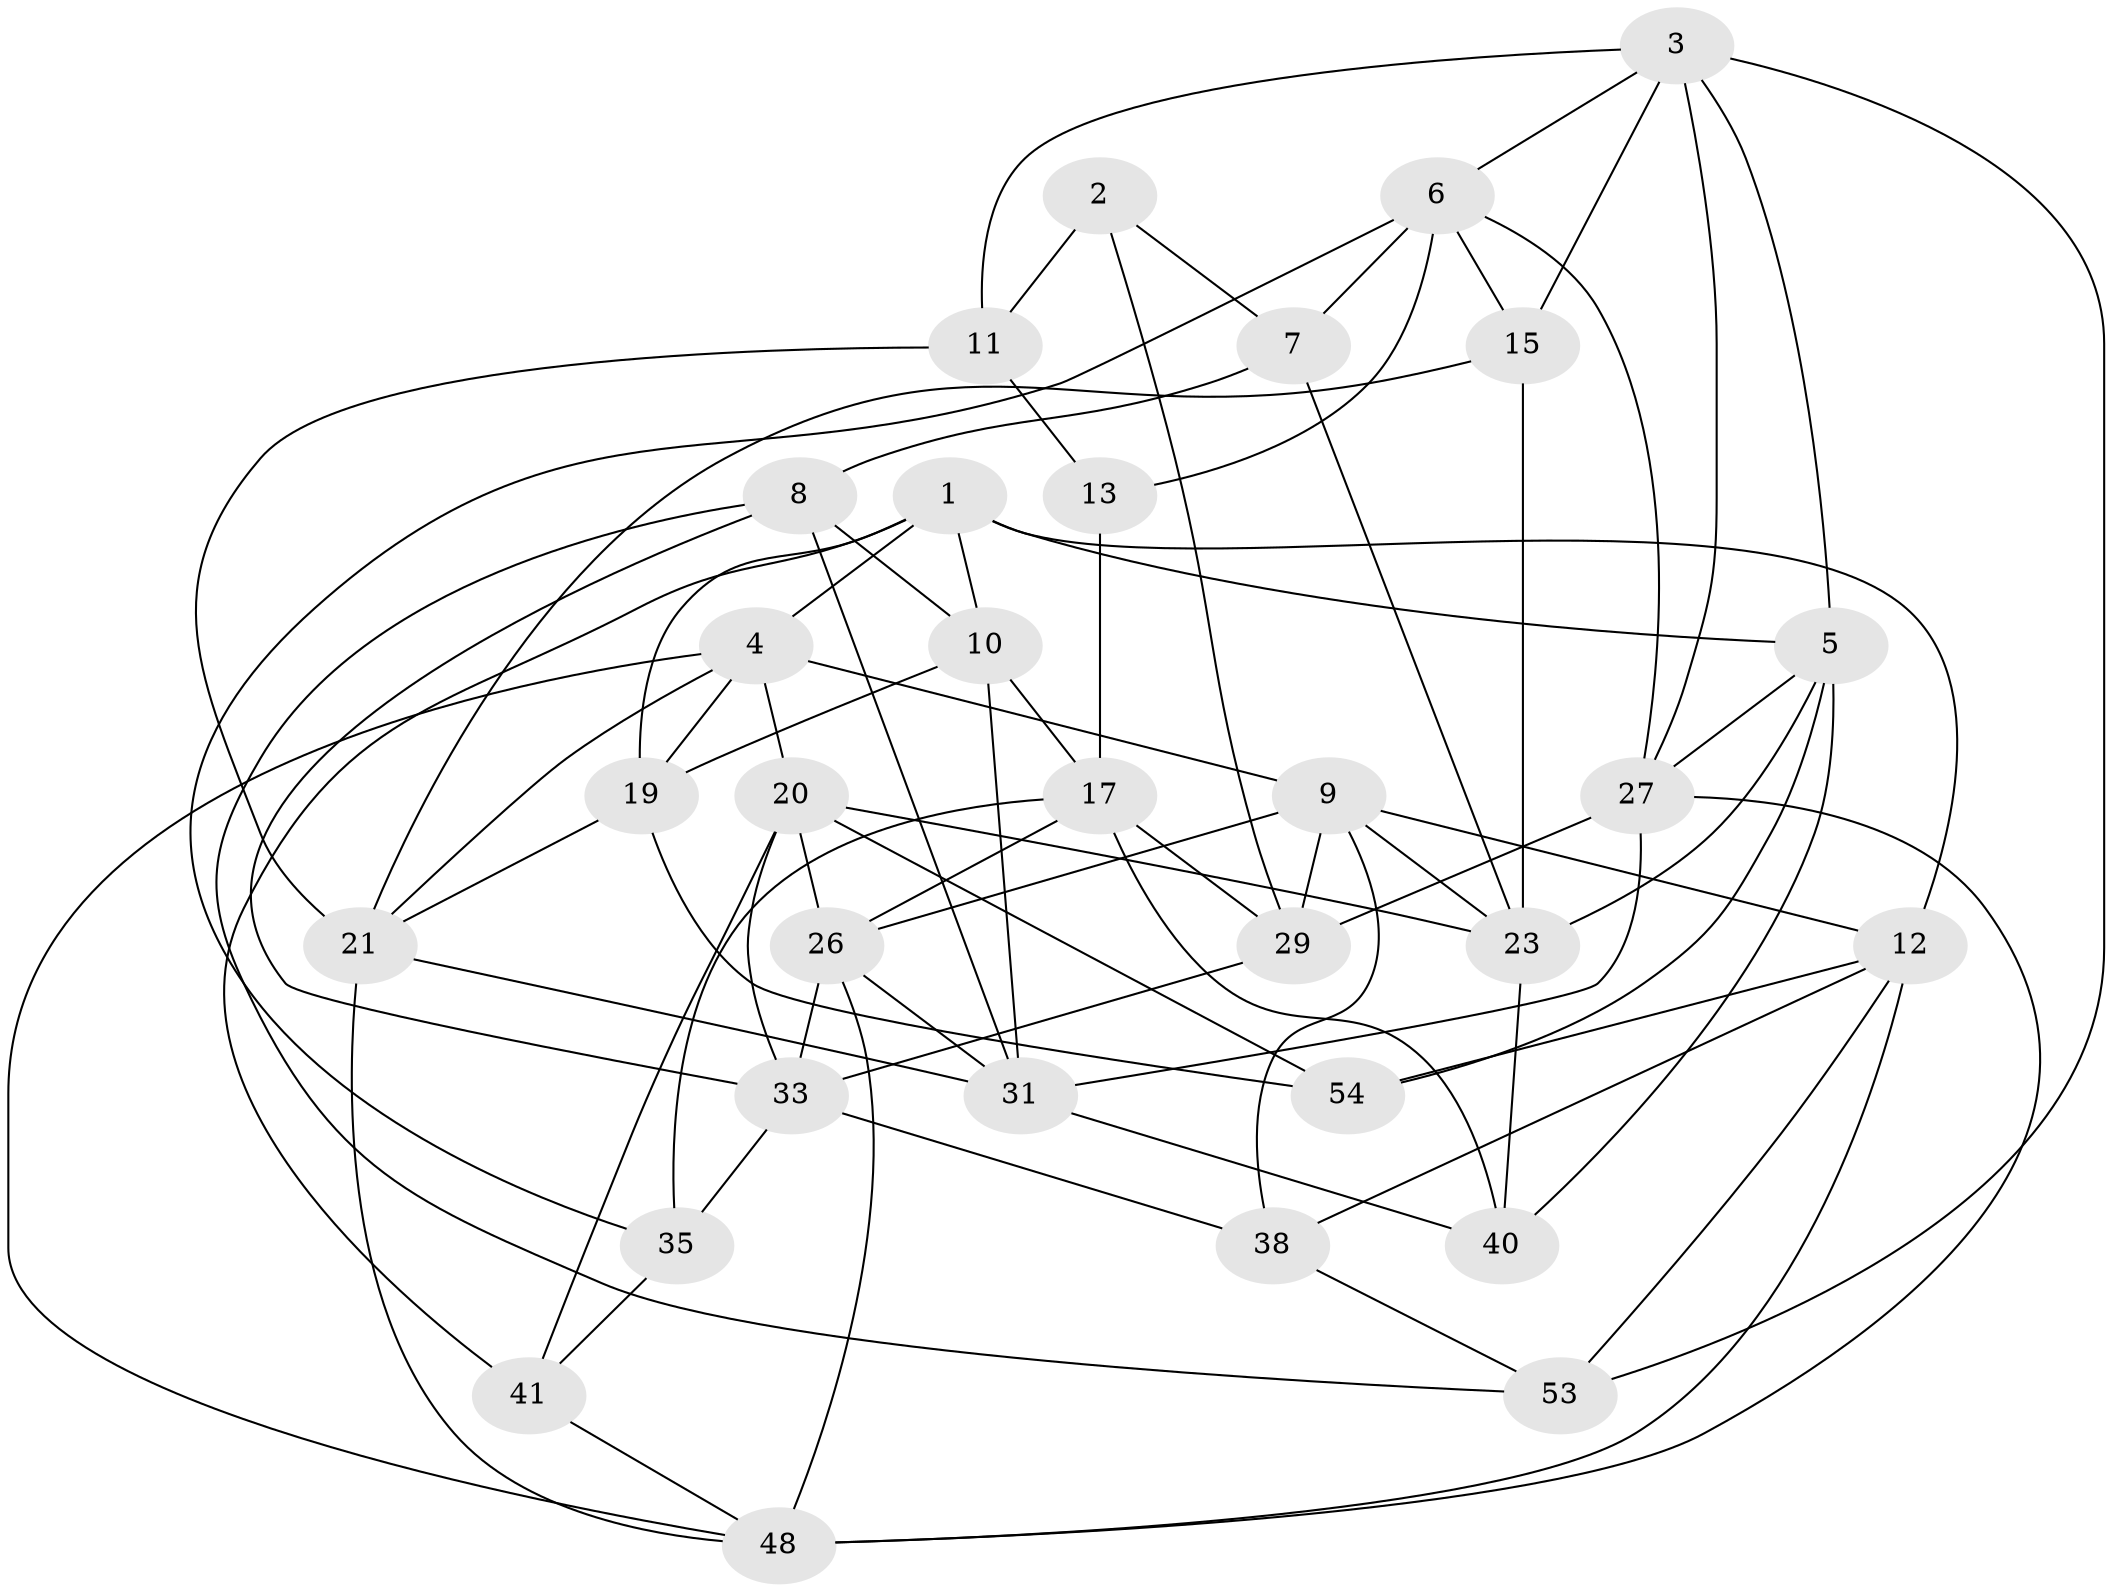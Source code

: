 // Generated by graph-tools (version 1.1) at 2025/24/03/03/25 07:24:23]
// undirected, 31 vertices, 79 edges
graph export_dot {
graph [start="1"]
  node [color=gray90,style=filled];
  1 [super="+45"];
  2 [super="+24"];
  3 [super="+44"];
  4 [super="+16"];
  5 [super="+37"];
  6 [super="+42"];
  7 [super="+46"];
  8 [super="+30"];
  9 [super="+14"];
  10 [super="+34"];
  11 [super="+25"];
  12 [super="+18"];
  13;
  15;
  17 [super="+22"];
  19 [super="+39"];
  20 [super="+28"];
  21 [super="+51"];
  23 [super="+32"];
  26 [super="+52"];
  27 [super="+50"];
  29 [super="+47"];
  31 [super="+36"];
  33 [super="+43"];
  35;
  38;
  40;
  41;
  48 [super="+49"];
  53;
  54;
  1 -- 10;
  1 -- 41;
  1 -- 12;
  1 -- 4;
  1 -- 5;
  1 -- 19;
  2 -- 7 [weight=2];
  2 -- 11 [weight=2];
  2 -- 29 [weight=2];
  3 -- 11;
  3 -- 27;
  3 -- 6;
  3 -- 53;
  3 -- 5;
  3 -- 15;
  4 -- 48;
  4 -- 19;
  4 -- 20;
  4 -- 21;
  4 -- 9;
  5 -- 40;
  5 -- 27;
  5 -- 54;
  5 -- 23;
  6 -- 35;
  6 -- 13;
  6 -- 15;
  6 -- 27;
  6 -- 7;
  7 -- 23;
  7 -- 8 [weight=2];
  8 -- 33;
  8 -- 31;
  8 -- 53;
  8 -- 10;
  9 -- 23;
  9 -- 38;
  9 -- 29;
  9 -- 12;
  9 -- 26;
  10 -- 17;
  10 -- 19 [weight=2];
  10 -- 31;
  11 -- 13 [weight=2];
  11 -- 21;
  12 -- 54;
  12 -- 53;
  12 -- 38;
  12 -- 48;
  13 -- 17;
  15 -- 21;
  15 -- 23;
  17 -- 40;
  17 -- 29;
  17 -- 35;
  17 -- 26;
  19 -- 21;
  19 -- 54;
  20 -- 54;
  20 -- 33;
  20 -- 41;
  20 -- 23;
  20 -- 26;
  21 -- 31;
  21 -- 48;
  23 -- 40;
  26 -- 31;
  26 -- 33;
  26 -- 48;
  27 -- 29;
  27 -- 31;
  27 -- 48;
  29 -- 33;
  31 -- 40;
  33 -- 38;
  33 -- 35;
  35 -- 41;
  38 -- 53;
  41 -- 48;
}
